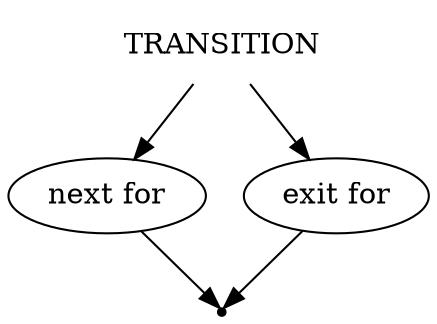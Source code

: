 digraph TRANSITION {
    start [label=TRANSITION shape=plaintext]
    next_for [label="next for" shape=oval]
    exit_for [label="exit for" shape=oval]
    end [label="" shape=point]

    start -> next_for
    start -> exit_for
    next_for -> end
    exit_for -> end
}
